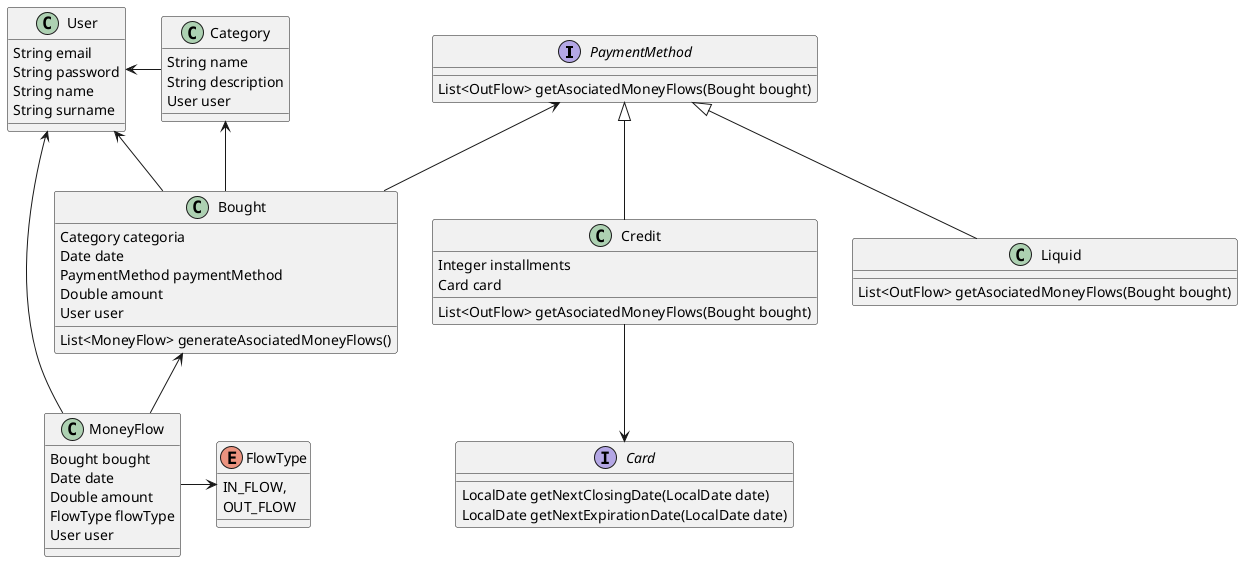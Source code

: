 @startuml

interface PaymentMethod {
   List<OutFlow> getAsociatedMoneyFlows(Bought bought)
}

class Bought {
   Category categoria
   Date date
   PaymentMethod paymentMethod
   Double amount
   User user

   List<MoneyFlow> generateAsociatedMoneyFlows()

}

class Category {
    String name
    String description
    User user
}

class MoneyFlow {
    Bought bought
    Date date
    Double amount
    FlowType flowType
    User user
}





class Credit {
    Integer installments
    Card card
    List<OutFlow> getAsociatedMoneyFlows(Bought bought)

}

interface Card {
  LocalDate getNextClosingDate(LocalDate date)
  LocalDate getNextExpirationDate(LocalDate date)
}

class Liquid {
    List<OutFlow> getAsociatedMoneyFlows(Bought bought)
}


class User {
    String email
    String password
    String name
    String surname

}

enum FlowType {
    IN_FLOW,
    OUT_FLOW
}

Credit -u-|> PaymentMethod
Liquid -u-|> PaymentMethod

Bought -u-> Category

Bought -u-> PaymentMethod

MoneyFlow -u-> Bought
Credit -d-> Card

MoneyFlow -l-> User
Bought -l-> User
Category -l-> User
MoneyFlow -r-> FlowType

@enduml